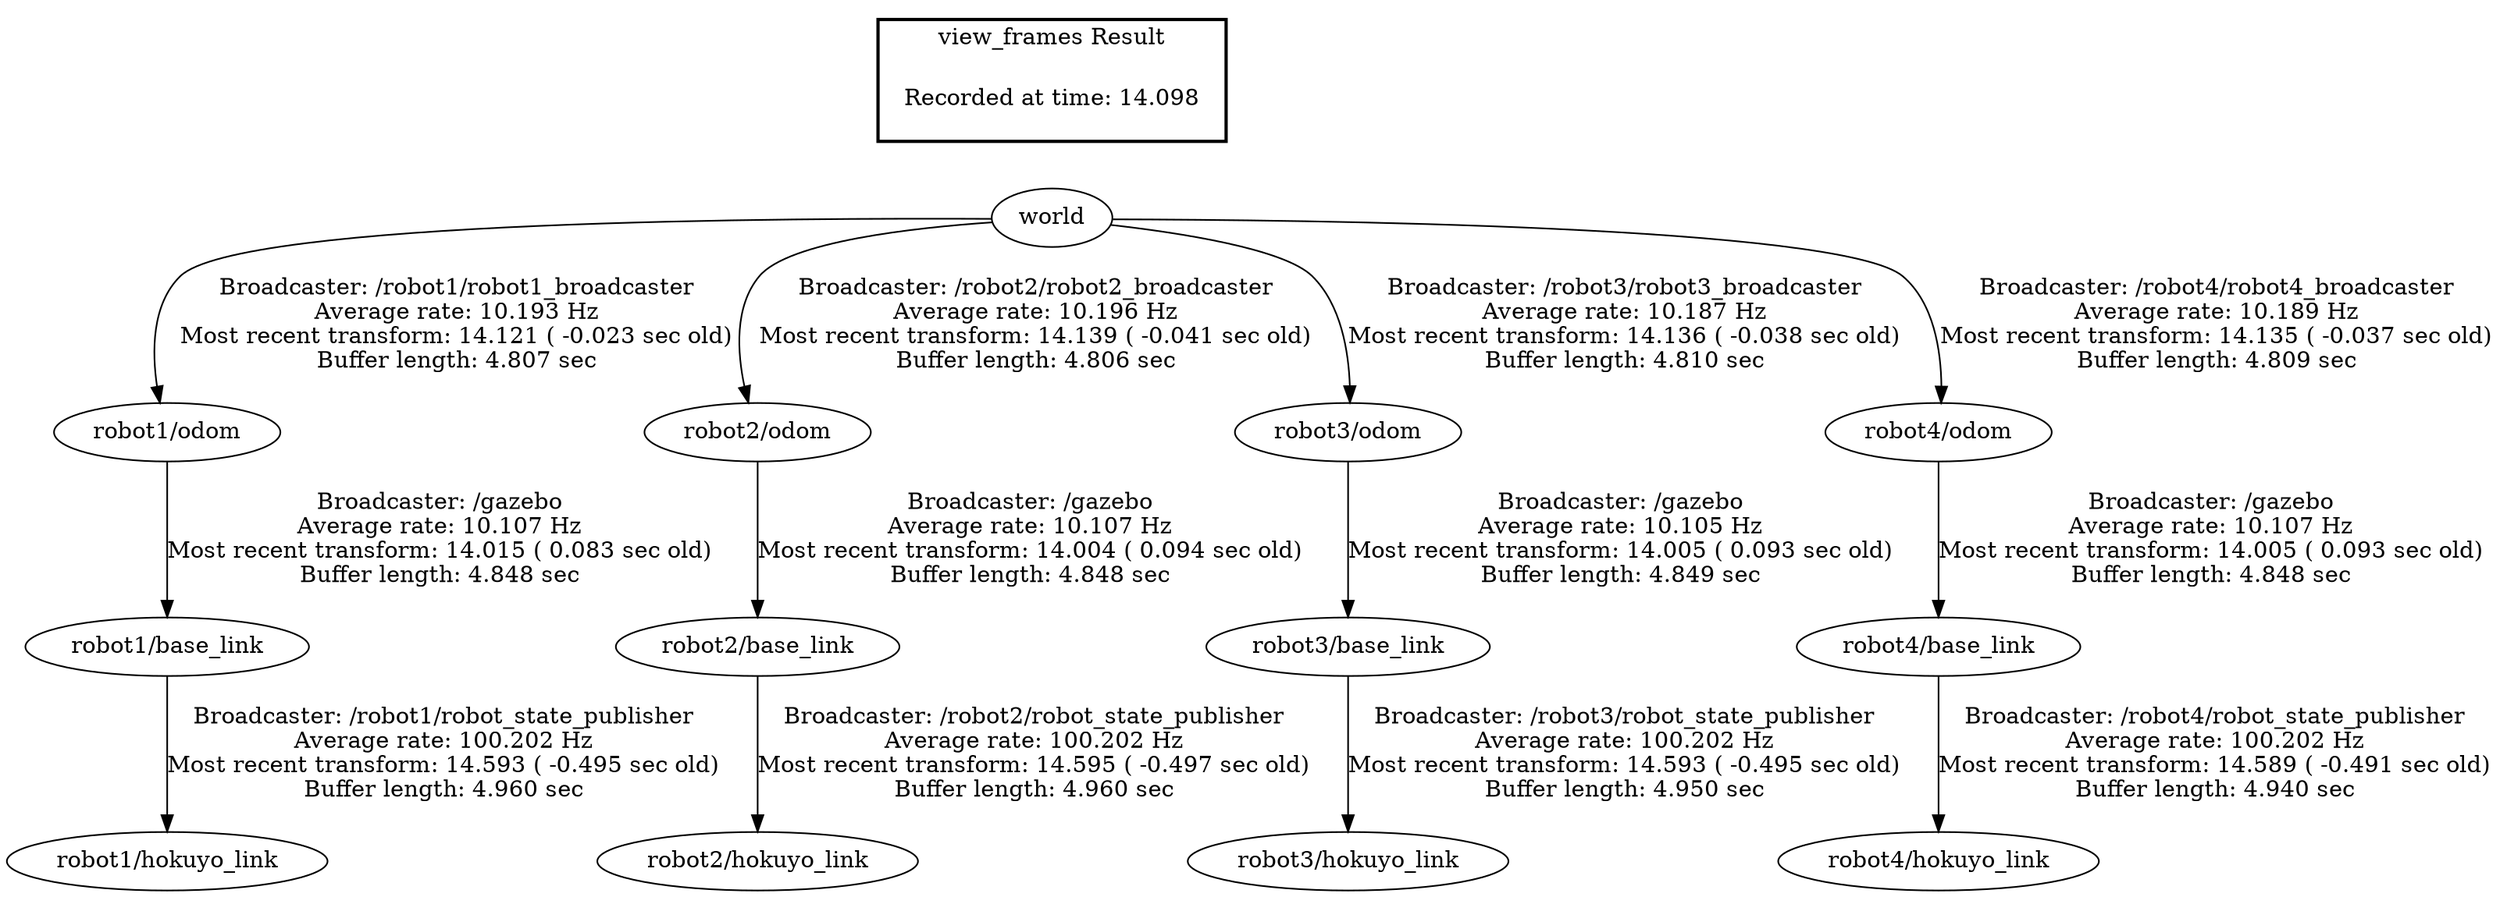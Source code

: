 digraph G {
"robot1/base_link" -> "robot1/hokuyo_link"[label="Broadcaster: /robot1/robot_state_publisher\nAverage rate: 100.202 Hz\nMost recent transform: 14.593 ( -0.495 sec old)\nBuffer length: 4.960 sec\n"];
"robot1/odom" -> "robot1/base_link"[label="Broadcaster: /gazebo\nAverage rate: 10.107 Hz\nMost recent transform: 14.015 ( 0.083 sec old)\nBuffer length: 4.848 sec\n"];
"robot2/base_link" -> "robot2/hokuyo_link"[label="Broadcaster: /robot2/robot_state_publisher\nAverage rate: 100.202 Hz\nMost recent transform: 14.595 ( -0.497 sec old)\nBuffer length: 4.960 sec\n"];
"robot2/odom" -> "robot2/base_link"[label="Broadcaster: /gazebo\nAverage rate: 10.107 Hz\nMost recent transform: 14.004 ( 0.094 sec old)\nBuffer length: 4.848 sec\n"];
"robot3/base_link" -> "robot3/hokuyo_link"[label="Broadcaster: /robot3/robot_state_publisher\nAverage rate: 100.202 Hz\nMost recent transform: 14.593 ( -0.495 sec old)\nBuffer length: 4.950 sec\n"];
"robot3/odom" -> "robot3/base_link"[label="Broadcaster: /gazebo\nAverage rate: 10.105 Hz\nMost recent transform: 14.005 ( 0.093 sec old)\nBuffer length: 4.849 sec\n"];
"robot4/base_link" -> "robot4/hokuyo_link"[label="Broadcaster: /robot4/robot_state_publisher\nAverage rate: 100.202 Hz\nMost recent transform: 14.589 ( -0.491 sec old)\nBuffer length: 4.940 sec\n"];
"robot4/odom" -> "robot4/base_link"[label="Broadcaster: /gazebo\nAverage rate: 10.107 Hz\nMost recent transform: 14.005 ( 0.093 sec old)\nBuffer length: 4.848 sec\n"];
"world" -> "robot2/odom"[label="Broadcaster: /robot2/robot2_broadcaster\nAverage rate: 10.196 Hz\nMost recent transform: 14.139 ( -0.041 sec old)\nBuffer length: 4.806 sec\n"];
"world" -> "robot3/odom"[label="Broadcaster: /robot3/robot3_broadcaster\nAverage rate: 10.187 Hz\nMost recent transform: 14.136 ( -0.038 sec old)\nBuffer length: 4.810 sec\n"];
"world" -> "robot4/odom"[label="Broadcaster: /robot4/robot4_broadcaster\nAverage rate: 10.189 Hz\nMost recent transform: 14.135 ( -0.037 sec old)\nBuffer length: 4.809 sec\n"];
"world" -> "robot1/odom"[label="Broadcaster: /robot1/robot1_broadcaster\nAverage rate: 10.193 Hz\nMost recent transform: 14.121 ( -0.023 sec old)\nBuffer length: 4.807 sec\n"];
edge [style=invis];
 subgraph cluster_legend { style=bold; color=black; label ="view_frames Result";
"Recorded at time: 14.098"[ shape=plaintext ] ;
 }->"world";
}